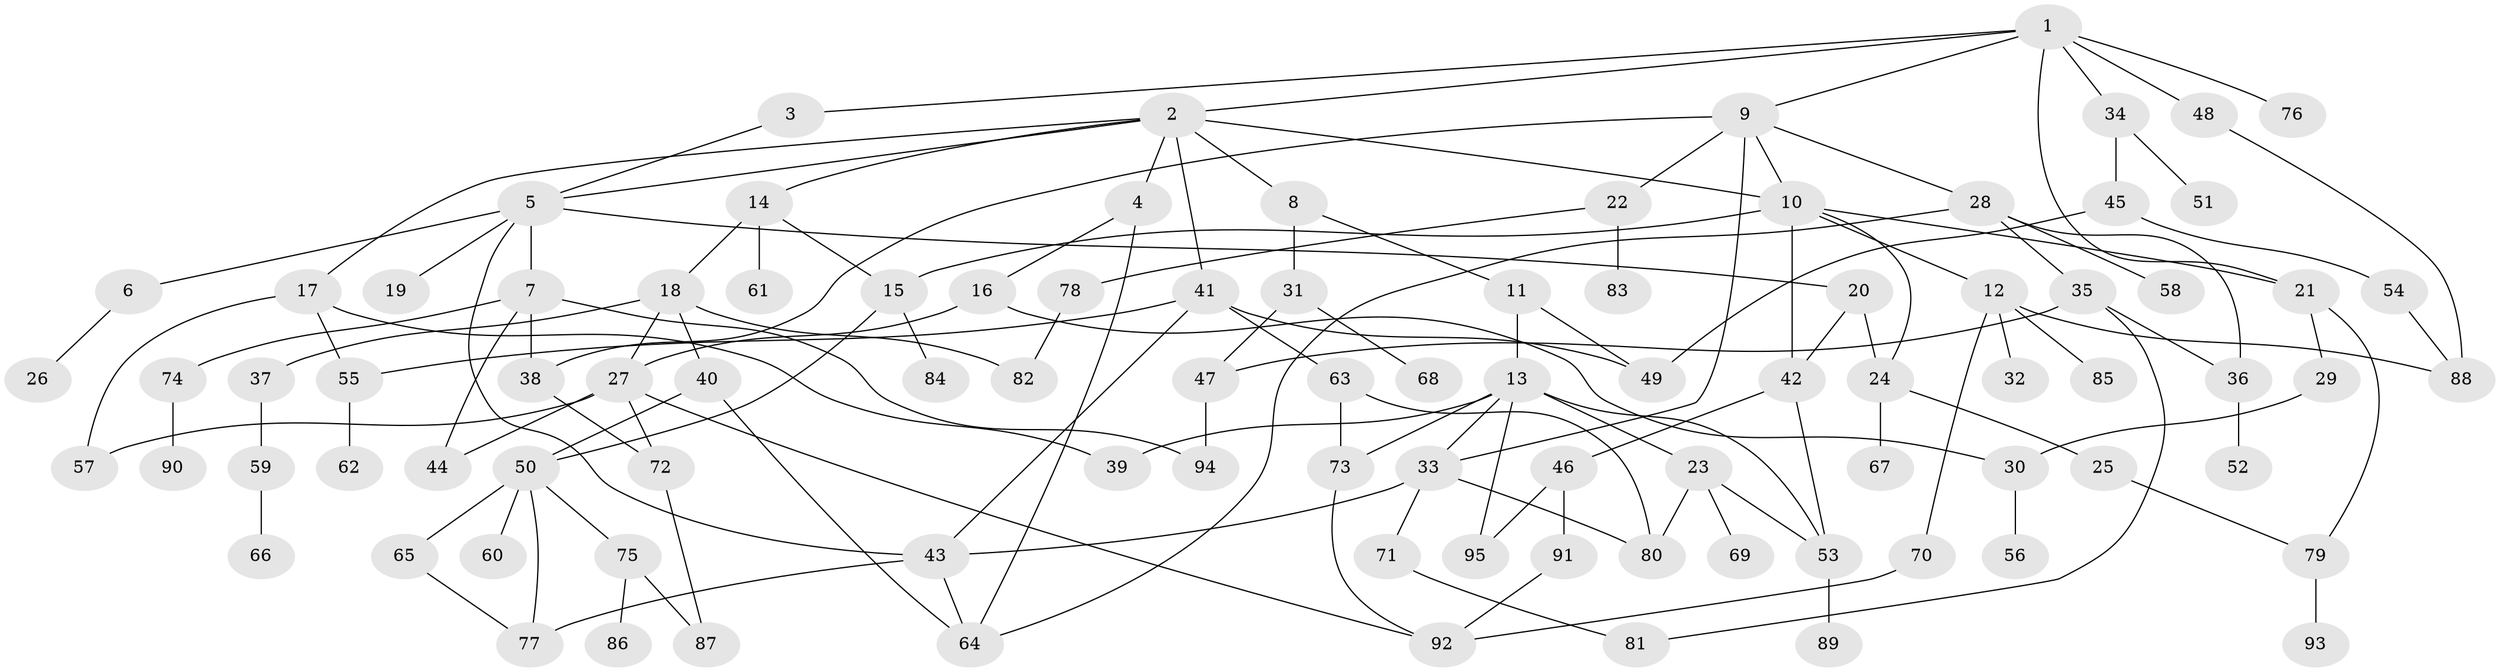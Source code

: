 // coarse degree distribution, {2: 0.2708333333333333, 6: 0.08333333333333333, 11: 0.020833333333333332, 4: 0.20833333333333334, 1: 0.10416666666666667, 3: 0.1875, 10: 0.020833333333333332, 5: 0.0625, 7: 0.041666666666666664}
// Generated by graph-tools (version 1.1) at 2025/36/03/04/25 23:36:10]
// undirected, 95 vertices, 137 edges
graph export_dot {
  node [color=gray90,style=filled];
  1;
  2;
  3;
  4;
  5;
  6;
  7;
  8;
  9;
  10;
  11;
  12;
  13;
  14;
  15;
  16;
  17;
  18;
  19;
  20;
  21;
  22;
  23;
  24;
  25;
  26;
  27;
  28;
  29;
  30;
  31;
  32;
  33;
  34;
  35;
  36;
  37;
  38;
  39;
  40;
  41;
  42;
  43;
  44;
  45;
  46;
  47;
  48;
  49;
  50;
  51;
  52;
  53;
  54;
  55;
  56;
  57;
  58;
  59;
  60;
  61;
  62;
  63;
  64;
  65;
  66;
  67;
  68;
  69;
  70;
  71;
  72;
  73;
  74;
  75;
  76;
  77;
  78;
  79;
  80;
  81;
  82;
  83;
  84;
  85;
  86;
  87;
  88;
  89;
  90;
  91;
  92;
  93;
  94;
  95;
  1 -- 2;
  1 -- 3;
  1 -- 9;
  1 -- 21;
  1 -- 34;
  1 -- 48;
  1 -- 76;
  2 -- 4;
  2 -- 5;
  2 -- 8;
  2 -- 14;
  2 -- 17;
  2 -- 41;
  2 -- 10;
  3 -- 5;
  4 -- 16;
  4 -- 64;
  5 -- 6;
  5 -- 7;
  5 -- 19;
  5 -- 20;
  5 -- 43;
  6 -- 26;
  7 -- 38;
  7 -- 44;
  7 -- 74;
  7 -- 94;
  8 -- 11;
  8 -- 31;
  9 -- 10;
  9 -- 22;
  9 -- 28;
  9 -- 33;
  9 -- 38;
  10 -- 12;
  10 -- 15;
  10 -- 42;
  10 -- 24;
  10 -- 21;
  11 -- 13;
  11 -- 49;
  12 -- 32;
  12 -- 70;
  12 -- 85;
  12 -- 88;
  13 -- 23;
  13 -- 39;
  13 -- 53;
  13 -- 73;
  13 -- 33;
  13 -- 95;
  14 -- 18;
  14 -- 61;
  14 -- 15;
  15 -- 84;
  15 -- 50;
  16 -- 30;
  16 -- 27;
  17 -- 55;
  17 -- 39;
  17 -- 57;
  18 -- 27;
  18 -- 37;
  18 -- 40;
  18 -- 82;
  20 -- 24;
  20 -- 42;
  21 -- 29;
  21 -- 79;
  22 -- 78;
  22 -- 83;
  23 -- 69;
  23 -- 53;
  23 -- 80;
  24 -- 25;
  24 -- 67;
  25 -- 79;
  27 -- 57;
  27 -- 72;
  27 -- 92;
  27 -- 44;
  28 -- 35;
  28 -- 36;
  28 -- 58;
  28 -- 64;
  29 -- 30;
  30 -- 56;
  31 -- 68;
  31 -- 47;
  33 -- 43;
  33 -- 71;
  33 -- 80;
  34 -- 45;
  34 -- 51;
  35 -- 47;
  35 -- 81;
  35 -- 36;
  36 -- 52;
  37 -- 59;
  38 -- 72;
  40 -- 50;
  40 -- 64;
  41 -- 49;
  41 -- 63;
  41 -- 43;
  41 -- 55;
  42 -- 46;
  42 -- 53;
  43 -- 64;
  43 -- 77;
  45 -- 54;
  45 -- 49;
  46 -- 91;
  46 -- 95;
  47 -- 94;
  48 -- 88;
  50 -- 60;
  50 -- 65;
  50 -- 75;
  50 -- 77;
  53 -- 89;
  54 -- 88;
  55 -- 62;
  59 -- 66;
  63 -- 80;
  63 -- 73;
  65 -- 77;
  70 -- 92;
  71 -- 81;
  72 -- 87;
  73 -- 92;
  74 -- 90;
  75 -- 86;
  75 -- 87;
  78 -- 82;
  79 -- 93;
  91 -- 92;
}
